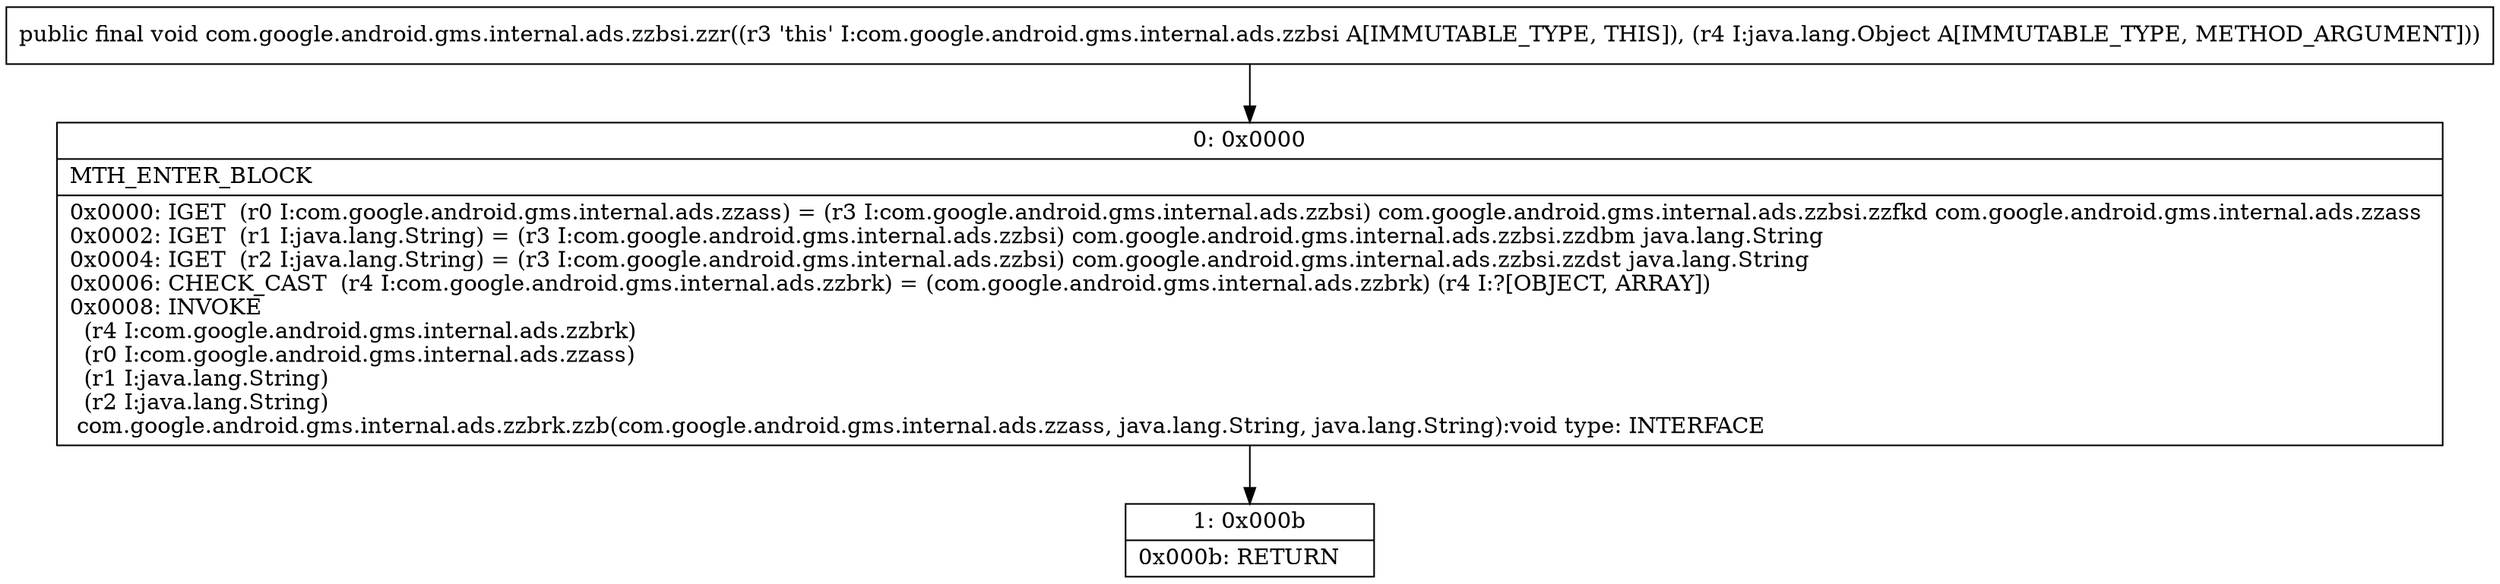 digraph "CFG forcom.google.android.gms.internal.ads.zzbsi.zzr(Ljava\/lang\/Object;)V" {
Node_0 [shape=record,label="{0\:\ 0x0000|MTH_ENTER_BLOCK\l|0x0000: IGET  (r0 I:com.google.android.gms.internal.ads.zzass) = (r3 I:com.google.android.gms.internal.ads.zzbsi) com.google.android.gms.internal.ads.zzbsi.zzfkd com.google.android.gms.internal.ads.zzass \l0x0002: IGET  (r1 I:java.lang.String) = (r3 I:com.google.android.gms.internal.ads.zzbsi) com.google.android.gms.internal.ads.zzbsi.zzdbm java.lang.String \l0x0004: IGET  (r2 I:java.lang.String) = (r3 I:com.google.android.gms.internal.ads.zzbsi) com.google.android.gms.internal.ads.zzbsi.zzdst java.lang.String \l0x0006: CHECK_CAST  (r4 I:com.google.android.gms.internal.ads.zzbrk) = (com.google.android.gms.internal.ads.zzbrk) (r4 I:?[OBJECT, ARRAY]) \l0x0008: INVOKE  \l  (r4 I:com.google.android.gms.internal.ads.zzbrk)\l  (r0 I:com.google.android.gms.internal.ads.zzass)\l  (r1 I:java.lang.String)\l  (r2 I:java.lang.String)\l com.google.android.gms.internal.ads.zzbrk.zzb(com.google.android.gms.internal.ads.zzass, java.lang.String, java.lang.String):void type: INTERFACE \l}"];
Node_1 [shape=record,label="{1\:\ 0x000b|0x000b: RETURN   \l}"];
MethodNode[shape=record,label="{public final void com.google.android.gms.internal.ads.zzbsi.zzr((r3 'this' I:com.google.android.gms.internal.ads.zzbsi A[IMMUTABLE_TYPE, THIS]), (r4 I:java.lang.Object A[IMMUTABLE_TYPE, METHOD_ARGUMENT])) }"];
MethodNode -> Node_0;
Node_0 -> Node_1;
}

